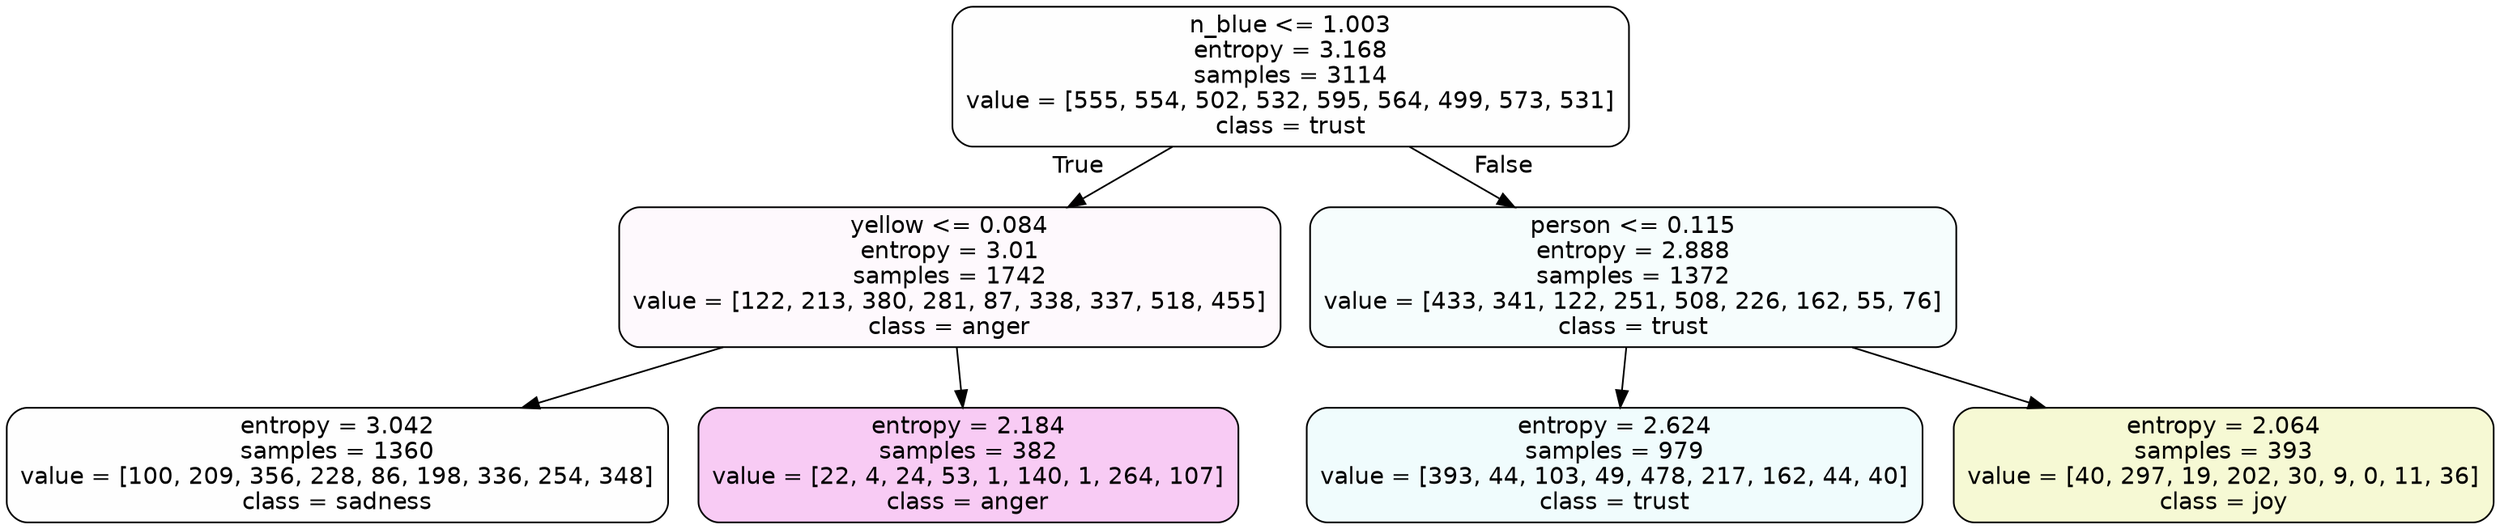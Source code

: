 digraph Tree {
node [shape=box, style="filled, rounded", color="black", fontname=helvetica] ;
edge [fontname=helvetica] ;
0 [label="n_blue <= 1.003\nentropy = 3.168\nsamples = 3114\nvalue = [555, 554, 502, 532, 595, 564, 499, 573, 531]\nclass = trust", fillcolor="#39d7e501"] ;
1 [label="yellow <= 0.084\nentropy = 3.01\nsamples = 1742\nvalue = [122, 213, 380, 281, 87, 338, 337, 518, 455]\nclass = anger", fillcolor="#e539d707"] ;
0 -> 1 [labeldistance=2.5, labelangle=45, headlabel="True"] ;
2 [label="entropy = 3.042\nsamples = 1360\nvalue = [100, 209, 356, 228, 86, 198, 336, 254, 348]\nclass = sadness", fillcolor="#64e53901"] ;
1 -> 2 ;
3 [label="entropy = 2.184\nsamples = 382\nvalue = [22, 4, 24, 53, 1, 140, 1, 264, 107]\nclass = anger", fillcolor="#e539d742"] ;
1 -> 3 ;
4 [label="person <= 0.115\nentropy = 2.888\nsamples = 1372\nvalue = [433, 341, 122, 251, 508, 226, 162, 55, 76]\nclass = trust", fillcolor="#39d7e50b"] ;
0 -> 4 [labeldistance=2.5, labelangle=-45, headlabel="False"] ;
5 [label="entropy = 2.624\nsamples = 979\nvalue = [393, 44, 103, 49, 478, 217, 162, 44, 40]\nclass = trust", fillcolor="#39d7e513"] ;
4 -> 5 ;
6 [label="entropy = 2.064\nsamples = 393\nvalue = [40, 297, 19, 202, 30, 9, 0, 11, 36]\nclass = joy", fillcolor="#d7e53937"] ;
4 -> 6 ;
}